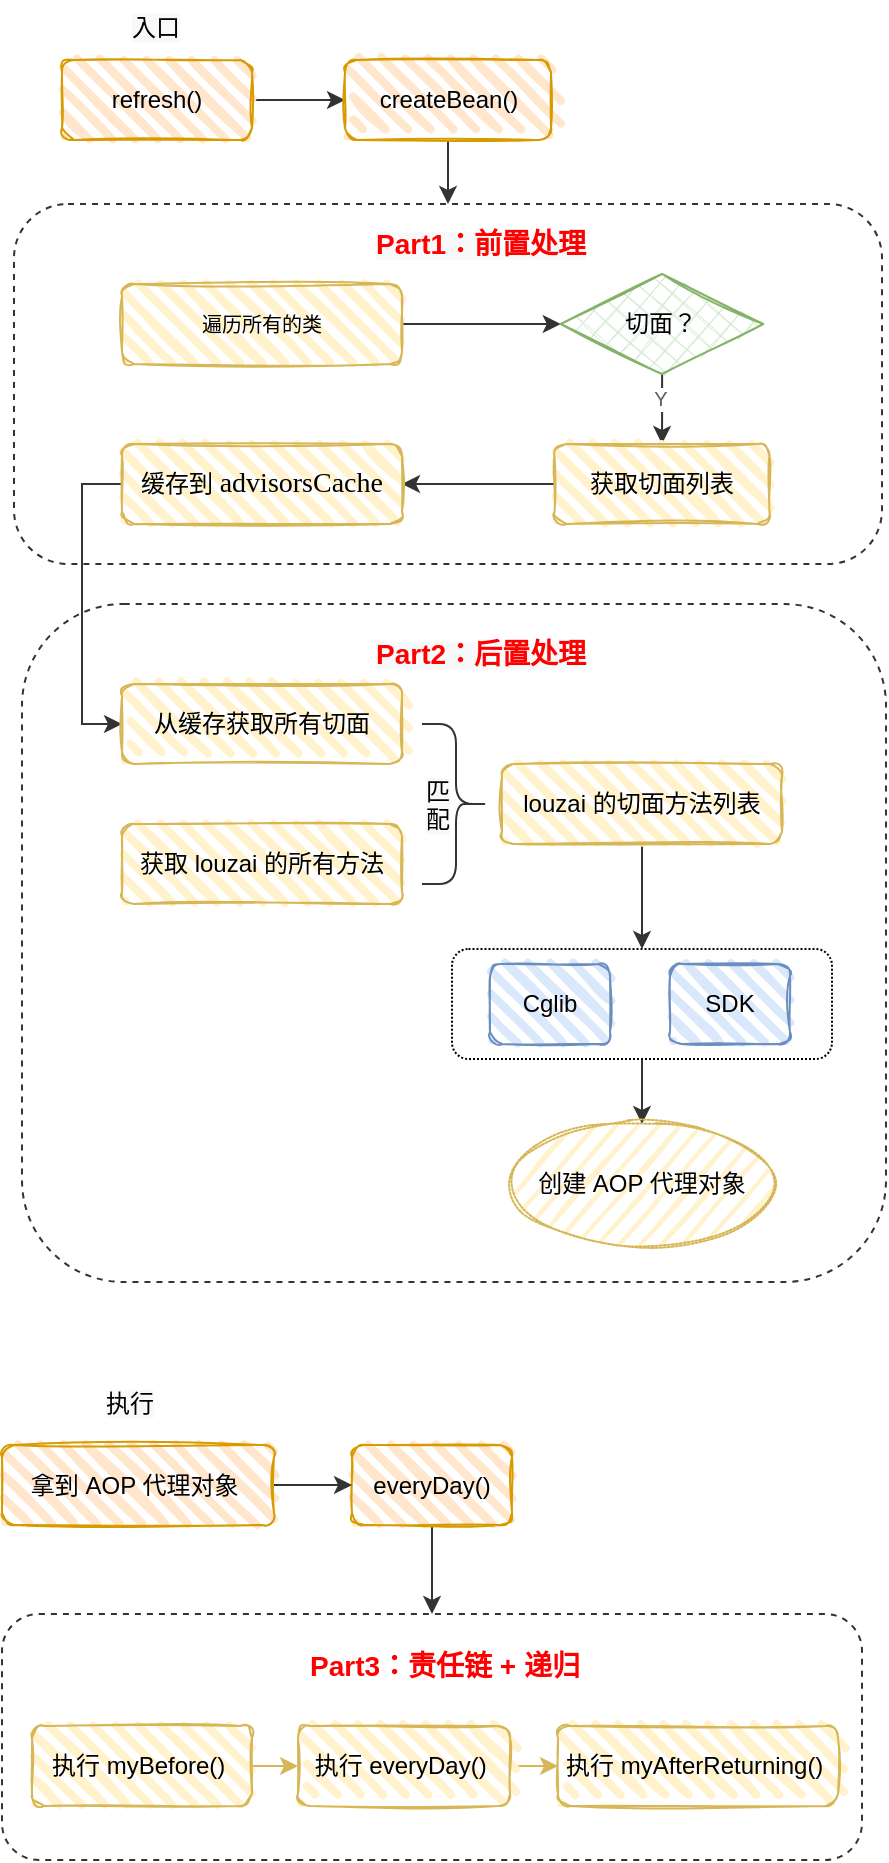 <mxfile version="20.3.1" type="github">
  <diagram id="vWunLkll0vEfycyqbZoe" name="第 1 页">
    <mxGraphModel dx="901" dy="648" grid="1" gridSize="10" guides="1" tooltips="1" connect="1" arrows="1" fold="1" page="1" pageScale="1" pageWidth="827" pageHeight="1169" background="none" math="0" shadow="0">
      <root>
        <mxCell id="0" />
        <mxCell id="1" parent="0" />
        <mxCell id="j28CpaSOzryhGSdTsk2z-42" value="" style="rounded=1;whiteSpace=wrap;html=1;strokeColor=#333333;fontColor=#5C5C5C;fillColor=none;dashed=1;" vertex="1" parent="1">
          <mxGeometry x="290" y="1103" width="430" height="123" as="geometry" />
        </mxCell>
        <mxCell id="j28CpaSOzryhGSdTsk2z-3" style="edgeStyle=orthogonalEdgeStyle;rounded=0;orthogonalLoop=1;jettySize=auto;html=1;entryX=0;entryY=0.5;entryDx=0;entryDy=0;strokeColor=#333333;fontColor=#5C5C5C;fillColor=#21C0A5;" edge="1" parent="1" source="j28CpaSOzryhGSdTsk2z-1" target="j28CpaSOzryhGSdTsk2z-2">
          <mxGeometry relative="1" as="geometry" />
        </mxCell>
        <mxCell id="j28CpaSOzryhGSdTsk2z-1" value="refresh()" style="rounded=1;whiteSpace=wrap;html=1;strokeWidth=1;fillWeight=4;hachureGap=8;hachureAngle=45;fillColor=#ffe6cc;sketch=1;strokeColor=#d79b00;" vertex="1" parent="1">
          <mxGeometry x="320" y="326" width="95" height="40" as="geometry" />
        </mxCell>
        <mxCell id="j28CpaSOzryhGSdTsk2z-35" style="edgeStyle=orthogonalEdgeStyle;rounded=0;orthogonalLoop=1;jettySize=auto;html=1;entryX=0.5;entryY=0;entryDx=0;entryDy=0;strokeColor=#333333;fontSize=10;fontColor=#5C5C5C;fillColor=#21C0A5;" edge="1" parent="1" source="j28CpaSOzryhGSdTsk2z-2" target="j28CpaSOzryhGSdTsk2z-5">
          <mxGeometry relative="1" as="geometry">
            <mxPoint x="582" y="328" as="targetPoint" />
          </mxGeometry>
        </mxCell>
        <mxCell id="j28CpaSOzryhGSdTsk2z-2" value="createBean()" style="rounded=1;whiteSpace=wrap;html=1;strokeWidth=1;fillWeight=4;hachureGap=8;hachureAngle=45;fillColor=#ffe6cc;sketch=1;strokeColor=#d79b00;" vertex="1" parent="1">
          <mxGeometry x="461.5" y="326" width="103" height="40" as="geometry" />
        </mxCell>
        <mxCell id="j28CpaSOzryhGSdTsk2z-5" value="" style="rounded=1;whiteSpace=wrap;html=1;strokeColor=#333333;fontColor=#5C5C5C;fillColor=none;dashed=1;" vertex="1" parent="1">
          <mxGeometry x="296" y="398" width="434" height="180" as="geometry" />
        </mxCell>
        <mxCell id="j28CpaSOzryhGSdTsk2z-6" value="&lt;span style=&quot;font-family: Helvetica; font-style: normal; font-variant-ligatures: normal; font-variant-caps: normal; letter-spacing: normal; orphans: 2; text-align: center; text-indent: 0px; text-transform: none; widows: 2; word-spacing: 0px; -webkit-text-stroke-width: 0px; background-color: rgb(248, 249, 250); text-decoration-thickness: initial; text-decoration-style: initial; text-decoration-color: initial; float: none; display: inline !important;&quot;&gt;&lt;font color=&quot;#ff0000&quot; style=&quot;font-size: 14px;&quot;&gt;&lt;b&gt;Part1：前置处理&lt;/b&gt;&lt;/font&gt;&lt;/span&gt;" style="text;whiteSpace=wrap;html=1;fontColor=#5C5C5C;" vertex="1" parent="1">
          <mxGeometry x="475" y="403" width="110" height="30" as="geometry" />
        </mxCell>
        <mxCell id="j28CpaSOzryhGSdTsk2z-7" value="" style="rounded=1;whiteSpace=wrap;html=1;strokeColor=#333333;fontColor=#5C5C5C;fillColor=none;dashed=1;" vertex="1" parent="1">
          <mxGeometry x="300" y="598" width="432" height="339" as="geometry" />
        </mxCell>
        <mxCell id="j28CpaSOzryhGSdTsk2z-8" value="&lt;span style=&quot;font-family: Helvetica; font-style: normal; font-variant-ligatures: normal; font-variant-caps: normal; letter-spacing: normal; orphans: 2; text-align: center; text-indent: 0px; text-transform: none; widows: 2; word-spacing: 0px; -webkit-text-stroke-width: 0px; background-color: rgb(248, 249, 250); text-decoration-thickness: initial; text-decoration-style: initial; text-decoration-color: initial; float: none; display: inline !important;&quot;&gt;&lt;font color=&quot;#ff0000&quot; style=&quot;font-size: 14px;&quot;&gt;&lt;b&gt;Part2：后置处理&lt;/b&gt;&lt;/font&gt;&lt;/span&gt;" style="text;whiteSpace=wrap;html=1;fontColor=#5C5C5C;" vertex="1" parent="1">
          <mxGeometry x="475" y="608" width="110" height="30" as="geometry" />
        </mxCell>
        <mxCell id="j28CpaSOzryhGSdTsk2z-11" style="edgeStyle=orthogonalEdgeStyle;rounded=0;orthogonalLoop=1;jettySize=auto;html=1;strokeColor=#333333;fontColor=#5C5C5C;fillColor=#21C0A5;entryX=0;entryY=0.5;entryDx=0;entryDy=0;" edge="1" parent="1" source="j28CpaSOzryhGSdTsk2z-9" target="j28CpaSOzryhGSdTsk2z-12">
          <mxGeometry relative="1" as="geometry">
            <mxPoint x="465" y="458" as="targetPoint" />
          </mxGeometry>
        </mxCell>
        <mxCell id="j28CpaSOzryhGSdTsk2z-9" value="&lt;font style=&quot;font-size: 10px;&quot;&gt;遍历所有的类&lt;/font&gt;" style="rounded=1;whiteSpace=wrap;html=1;strokeWidth=1;fillWeight=4;hachureGap=8;hachureAngle=45;fillColor=#fff2cc;sketch=1;strokeColor=#d6b656;" vertex="1" parent="1">
          <mxGeometry x="350" y="438" width="140" height="40" as="geometry" />
        </mxCell>
        <mxCell id="j28CpaSOzryhGSdTsk2z-20" style="edgeStyle=orthogonalEdgeStyle;rounded=0;orthogonalLoop=1;jettySize=auto;html=1;entryX=0.5;entryY=0;entryDx=0;entryDy=0;strokeColor=#333333;fontSize=10;fontColor=#5C5C5C;fillColor=#21C0A5;" edge="1" parent="1" source="j28CpaSOzryhGSdTsk2z-12" target="j28CpaSOzryhGSdTsk2z-13">
          <mxGeometry relative="1" as="geometry" />
        </mxCell>
        <mxCell id="j28CpaSOzryhGSdTsk2z-21" value="Y" style="edgeLabel;html=1;align=center;verticalAlign=middle;resizable=0;points=[];fontSize=10;fontColor=#5C5C5C;" vertex="1" connectable="0" parent="j28CpaSOzryhGSdTsk2z-20">
          <mxGeometry x="-0.607" y="-1" relative="1" as="geometry">
            <mxPoint y="5" as="offset" />
          </mxGeometry>
        </mxCell>
        <mxCell id="j28CpaSOzryhGSdTsk2z-12" value="切面？" style="rhombus;whiteSpace=wrap;html=1;strokeWidth=1;fillWeight=-1;hachureGap=8;fillStyle=cross-hatch;fillColor=#d5e8d4;sketch=1;strokeColor=#82b366;" vertex="1" parent="1">
          <mxGeometry x="569.37" y="433" width="101.25" height="50" as="geometry" />
        </mxCell>
        <mxCell id="j28CpaSOzryhGSdTsk2z-22" style="edgeStyle=orthogonalEdgeStyle;rounded=0;orthogonalLoop=1;jettySize=auto;html=1;entryX=1;entryY=0.5;entryDx=0;entryDy=0;strokeColor=#333333;fontSize=10;fontColor=#5C5C5C;fillColor=#21C0A5;" edge="1" parent="1" source="j28CpaSOzryhGSdTsk2z-13" target="j28CpaSOzryhGSdTsk2z-15">
          <mxGeometry relative="1" as="geometry" />
        </mxCell>
        <mxCell id="j28CpaSOzryhGSdTsk2z-13" value="获取切面列表" style="rounded=1;whiteSpace=wrap;html=1;strokeWidth=1;fillWeight=4;hachureGap=8;hachureAngle=45;fillColor=#fff2cc;sketch=1;strokeColor=#d6b656;" vertex="1" parent="1">
          <mxGeometry x="566.25" y="518" width="107.5" height="40" as="geometry" />
        </mxCell>
        <mxCell id="j28CpaSOzryhGSdTsk2z-19" style="edgeStyle=orthogonalEdgeStyle;rounded=0;orthogonalLoop=1;jettySize=auto;html=1;entryX=0;entryY=0.5;entryDx=0;entryDy=0;strokeColor=#333333;fontSize=10;fontColor=#5C5C5C;fillColor=#21C0A5;exitX=0;exitY=0.5;exitDx=0;exitDy=0;" edge="1" parent="1" source="j28CpaSOzryhGSdTsk2z-15" target="j28CpaSOzryhGSdTsk2z-18">
          <mxGeometry relative="1" as="geometry" />
        </mxCell>
        <mxCell id="j28CpaSOzryhGSdTsk2z-15" value="缓存到&amp;nbsp;&lt;span style=&quot;color: rgb(1, 1, 1); font-family: Optima-Regular, Optima, PingFangSC-Regular, PingFangTC-Regular, &amp;quot;PingFang SC&amp;quot;, Cambria, Cochin, Georgia, Times, &amp;quot;Times New Roman&amp;quot;, serif; font-size: 14px; text-align: left;&quot;&gt;advisorsCache&lt;/span&gt;" style="rounded=1;whiteSpace=wrap;html=1;strokeWidth=1;fillWeight=4;hachureGap=8;hachureAngle=45;fillColor=#fff2cc;sketch=1;strokeColor=#d6b656;" vertex="1" parent="1">
          <mxGeometry x="350" y="518" width="140" height="40" as="geometry" />
        </mxCell>
        <mxCell id="j28CpaSOzryhGSdTsk2z-18" value="从缓存获取所有切面" style="rounded=1;whiteSpace=wrap;html=1;strokeWidth=1;fillWeight=4;hachureGap=8;hachureAngle=45;fillColor=#fff2cc;sketch=1;strokeColor=#d6b656;gradientColor=none;" vertex="1" parent="1">
          <mxGeometry x="350" y="638" width="140" height="40" as="geometry" />
        </mxCell>
        <mxCell id="j28CpaSOzryhGSdTsk2z-23" value="获取 louzai 的所有方法" style="rounded=1;whiteSpace=wrap;html=1;strokeWidth=1;fillWeight=4;hachureGap=8;hachureAngle=45;fillColor=#fff2cc;sketch=1;strokeColor=#d6b656;gradientColor=none;" vertex="1" parent="1">
          <mxGeometry x="350" y="708" width="140" height="40" as="geometry" />
        </mxCell>
        <mxCell id="j28CpaSOzryhGSdTsk2z-24" value="" style="shape=curlyBracket;whiteSpace=wrap;html=1;rounded=1;flipH=1;labelBackgroundColor=none;strokeColor=#333333;strokeWidth=1;fontSize=10;fontColor=#5C5C5C;fillColor=none;" vertex="1" parent="1">
          <mxGeometry x="500" y="658" width="34" height="80" as="geometry" />
        </mxCell>
        <mxCell id="j28CpaSOzryhGSdTsk2z-33" style="edgeStyle=orthogonalEdgeStyle;rounded=0;orthogonalLoop=1;jettySize=auto;html=1;entryX=0.5;entryY=0;entryDx=0;entryDy=0;strokeColor=#333333;fontSize=10;fontColor=#5C5C5C;fillColor=#21C0A5;" edge="1" parent="1" source="j28CpaSOzryhGSdTsk2z-25" target="j28CpaSOzryhGSdTsk2z-31">
          <mxGeometry relative="1" as="geometry" />
        </mxCell>
        <mxCell id="j28CpaSOzryhGSdTsk2z-25" value="louzai 的切面方法列表" style="rounded=1;whiteSpace=wrap;html=1;strokeWidth=1;fillWeight=4;hachureGap=8;hachureAngle=45;fillColor=#fff2cc;sketch=1;strokeColor=#d6b656;gradientColor=none;" vertex="1" parent="1">
          <mxGeometry x="540" y="678" width="140" height="40" as="geometry" />
        </mxCell>
        <mxCell id="j28CpaSOzryhGSdTsk2z-26" value="&lt;span style=&quot;color: rgb(0, 0, 0); font-family: Helvetica; font-size: 12px; font-style: normal; font-variant-ligatures: normal; font-variant-caps: normal; font-weight: 400; letter-spacing: normal; orphans: 2; text-align: center; text-indent: 0px; text-transform: none; widows: 2; word-spacing: 0px; -webkit-text-stroke-width: 0px; background-color: rgb(248, 249, 250); text-decoration-thickness: initial; text-decoration-style: initial; text-decoration-color: initial; float: none; display: inline !important;&quot;&gt;匹&lt;br&gt;配&lt;/span&gt;" style="text;whiteSpace=wrap;html=1;fontSize=10;fontColor=#5C5C5C;" vertex="1" parent="1">
          <mxGeometry x="500" y="678" width="10" height="30" as="geometry" />
        </mxCell>
        <mxCell id="j28CpaSOzryhGSdTsk2z-34" style="edgeStyle=orthogonalEdgeStyle;rounded=0;orthogonalLoop=1;jettySize=auto;html=1;entryX=0.5;entryY=0;entryDx=0;entryDy=0;strokeColor=#333333;fontSize=10;fontColor=#5C5C5C;fillColor=#21C0A5;" edge="1" parent="1" source="j28CpaSOzryhGSdTsk2z-31" target="j28CpaSOzryhGSdTsk2z-37">
          <mxGeometry relative="1" as="geometry">
            <mxPoint x="610" y="868" as="targetPoint" />
          </mxGeometry>
        </mxCell>
        <mxCell id="j28CpaSOzryhGSdTsk2z-31" value="" style="rounded=1;whiteSpace=wrap;html=1;strokeColor=default;fontColor=#5C5C5C;fillColor=none;dashed=1;dashPattern=1 1;" vertex="1" parent="1">
          <mxGeometry x="515" y="770.5" width="190" height="55" as="geometry" />
        </mxCell>
        <mxCell id="j28CpaSOzryhGSdTsk2z-29" value="Cglib" style="rounded=1;whiteSpace=wrap;html=1;strokeWidth=1;fillWeight=4;hachureGap=8;hachureAngle=45;fillColor=#dae8fc;sketch=1;strokeColor=#6c8ebf;" vertex="1" parent="1">
          <mxGeometry x="534" y="778" width="60" height="40" as="geometry" />
        </mxCell>
        <mxCell id="j28CpaSOzryhGSdTsk2z-30" value="SDK" style="rounded=1;whiteSpace=wrap;html=1;strokeWidth=1;fillWeight=4;hachureGap=8;hachureAngle=45;fillColor=#dae8fc;sketch=1;strokeColor=#6c8ebf;" vertex="1" parent="1">
          <mxGeometry x="624" y="778" width="60" height="40" as="geometry" />
        </mxCell>
        <mxCell id="j28CpaSOzryhGSdTsk2z-36" value="&lt;span style=&quot;color: rgb(0, 0, 0); font-family: Helvetica; font-size: 12px; font-style: normal; font-variant-ligatures: normal; font-variant-caps: normal; font-weight: 400; letter-spacing: normal; orphans: 2; text-align: center; text-indent: 0px; text-transform: none; widows: 2; word-spacing: 0px; -webkit-text-stroke-width: 0px; background-color: rgb(248, 249, 250); text-decoration-thickness: initial; text-decoration-style: initial; text-decoration-color: initial; float: none; display: inline !important;&quot;&gt;入口&lt;/span&gt;" style="text;whiteSpace=wrap;html=1;fontSize=10;fontColor=#5C5C5C;" vertex="1" parent="1">
          <mxGeometry x="353" y="296" width="50" height="30" as="geometry" />
        </mxCell>
        <mxCell id="j28CpaSOzryhGSdTsk2z-37" value="&lt;span style=&quot;font-size: 12px;&quot;&gt;创建 AOP 代理对象&lt;/span&gt;" style="ellipse;whiteSpace=wrap;html=1;strokeWidth=1;fillWeight=2;hachureGap=8;fillColor=#fff2cc;fillStyle=dots;sketch=1;dashed=1;dashPattern=1 1;labelBackgroundColor=none;strokeColor=#d6b656;fontSize=10;" vertex="1" parent="1">
          <mxGeometry x="546.99" y="858" width="126" height="60" as="geometry" />
        </mxCell>
        <mxCell id="j28CpaSOzryhGSdTsk2z-58" style="edgeStyle=orthogonalEdgeStyle;rounded=0;orthogonalLoop=1;jettySize=auto;html=1;strokeColor=#333333;fontSize=14;fontColor=#FF0000;fillColor=#21C0A5;" edge="1" parent="1" source="j28CpaSOzryhGSdTsk2z-38" target="j28CpaSOzryhGSdTsk2z-42">
          <mxGeometry relative="1" as="geometry" />
        </mxCell>
        <mxCell id="j28CpaSOzryhGSdTsk2z-38" value="everyDay()" style="rounded=1;whiteSpace=wrap;html=1;strokeWidth=1;fillWeight=4;hachureGap=8;hachureAngle=45;fillColor=#ffe6cc;sketch=1;strokeColor=#d79b00;" vertex="1" parent="1">
          <mxGeometry x="465" y="1018.5" width="80" height="40" as="geometry" />
        </mxCell>
        <mxCell id="j28CpaSOzryhGSdTsk2z-57" style="edgeStyle=orthogonalEdgeStyle;rounded=0;orthogonalLoop=1;jettySize=auto;html=1;strokeColor=#333333;fontSize=14;fontColor=#FF0000;fillColor=#21C0A5;" edge="1" parent="1" source="j28CpaSOzryhGSdTsk2z-39" target="j28CpaSOzryhGSdTsk2z-38">
          <mxGeometry relative="1" as="geometry" />
        </mxCell>
        <mxCell id="j28CpaSOzryhGSdTsk2z-39" value="拿到 AOP 代理对象&amp;nbsp;" style="rounded=1;whiteSpace=wrap;html=1;strokeWidth=1;fillWeight=4;hachureGap=8;hachureAngle=45;fillColor=#ffe6cc;sketch=1;strokeColor=#d79b00;" vertex="1" parent="1">
          <mxGeometry x="290" y="1018.5" width="136" height="40" as="geometry" />
        </mxCell>
        <mxCell id="j28CpaSOzryhGSdTsk2z-41" value="&lt;meta charset=&quot;utf-8&quot;&gt;&lt;span style=&quot;color: rgb(0, 0, 0); font-family: Helvetica; font-size: 12px; font-style: normal; font-variant-ligatures: normal; font-variant-caps: normal; font-weight: 400; letter-spacing: normal; orphans: 2; text-align: center; text-indent: 0px; text-transform: none; widows: 2; word-spacing: 0px; -webkit-text-stroke-width: 0px; background-color: rgb(248, 249, 250); text-decoration-thickness: initial; text-decoration-style: initial; text-decoration-color: initial; float: none; display: inline !important;&quot;&gt;执行&lt;/span&gt;" style="text;whiteSpace=wrap;html=1;fontSize=14;fontColor=#FF0000;" vertex="1" parent="1">
          <mxGeometry x="340" y="982" width="40" height="30" as="geometry" />
        </mxCell>
        <mxCell id="j28CpaSOzryhGSdTsk2z-47" style="edgeStyle=orthogonalEdgeStyle;rounded=0;orthogonalLoop=1;jettySize=auto;html=1;strokeColor=#d6b656;fontSize=14;fontColor=#FF0000;fillColor=#fff2cc;" edge="1" parent="1" source="j28CpaSOzryhGSdTsk2z-43" target="j28CpaSOzryhGSdTsk2z-44">
          <mxGeometry relative="1" as="geometry" />
        </mxCell>
        <mxCell id="j28CpaSOzryhGSdTsk2z-43" value="执行 myBefore()&amp;nbsp;" style="rounded=1;whiteSpace=wrap;html=1;strokeWidth=1;fillWeight=4;hachureGap=8;hachureAngle=45;fillColor=#fff2cc;sketch=1;strokeColor=#d6b656;" vertex="1" parent="1">
          <mxGeometry x="305" y="1159" width="110" height="40" as="geometry" />
        </mxCell>
        <mxCell id="j28CpaSOzryhGSdTsk2z-48" style="edgeStyle=orthogonalEdgeStyle;rounded=0;orthogonalLoop=1;jettySize=auto;html=1;strokeColor=#d6b656;fontSize=14;fontColor=#FF0000;fillColor=#fff2cc;" edge="1" parent="1" source="j28CpaSOzryhGSdTsk2z-44" target="j28CpaSOzryhGSdTsk2z-45">
          <mxGeometry relative="1" as="geometry" />
        </mxCell>
        <mxCell id="j28CpaSOzryhGSdTsk2z-44" value="执行 everyDay()&amp;nbsp;" style="rounded=1;whiteSpace=wrap;html=1;strokeWidth=1;fillWeight=4;hachureGap=8;hachureAngle=45;fillColor=#fff2cc;sketch=1;strokeColor=#d6b656;" vertex="1" parent="1">
          <mxGeometry x="438" y="1159" width="106" height="40" as="geometry" />
        </mxCell>
        <mxCell id="j28CpaSOzryhGSdTsk2z-45" value="执行 myAfterReturning()&amp;nbsp;" style="rounded=1;whiteSpace=wrap;html=1;strokeWidth=1;fillWeight=4;hachureGap=8;hachureAngle=45;fillColor=#fff2cc;sketch=1;strokeColor=#d6b656;" vertex="1" parent="1">
          <mxGeometry x="568" y="1159" width="140" height="40" as="geometry" />
        </mxCell>
        <mxCell id="j28CpaSOzryhGSdTsk2z-49" value="&lt;div style=&quot;text-align: center;&quot;&gt;&lt;span style=&quot;background-color: initial;&quot;&gt;&lt;b&gt;Part3：责任链 + 递归&lt;/b&gt;&lt;/span&gt;&lt;/div&gt;" style="text;whiteSpace=wrap;html=1;fontSize=14;fontColor=#FF0000;" vertex="1" parent="1">
          <mxGeometry x="442" y="1114" width="165" height="40" as="geometry" />
        </mxCell>
      </root>
    </mxGraphModel>
  </diagram>
</mxfile>
